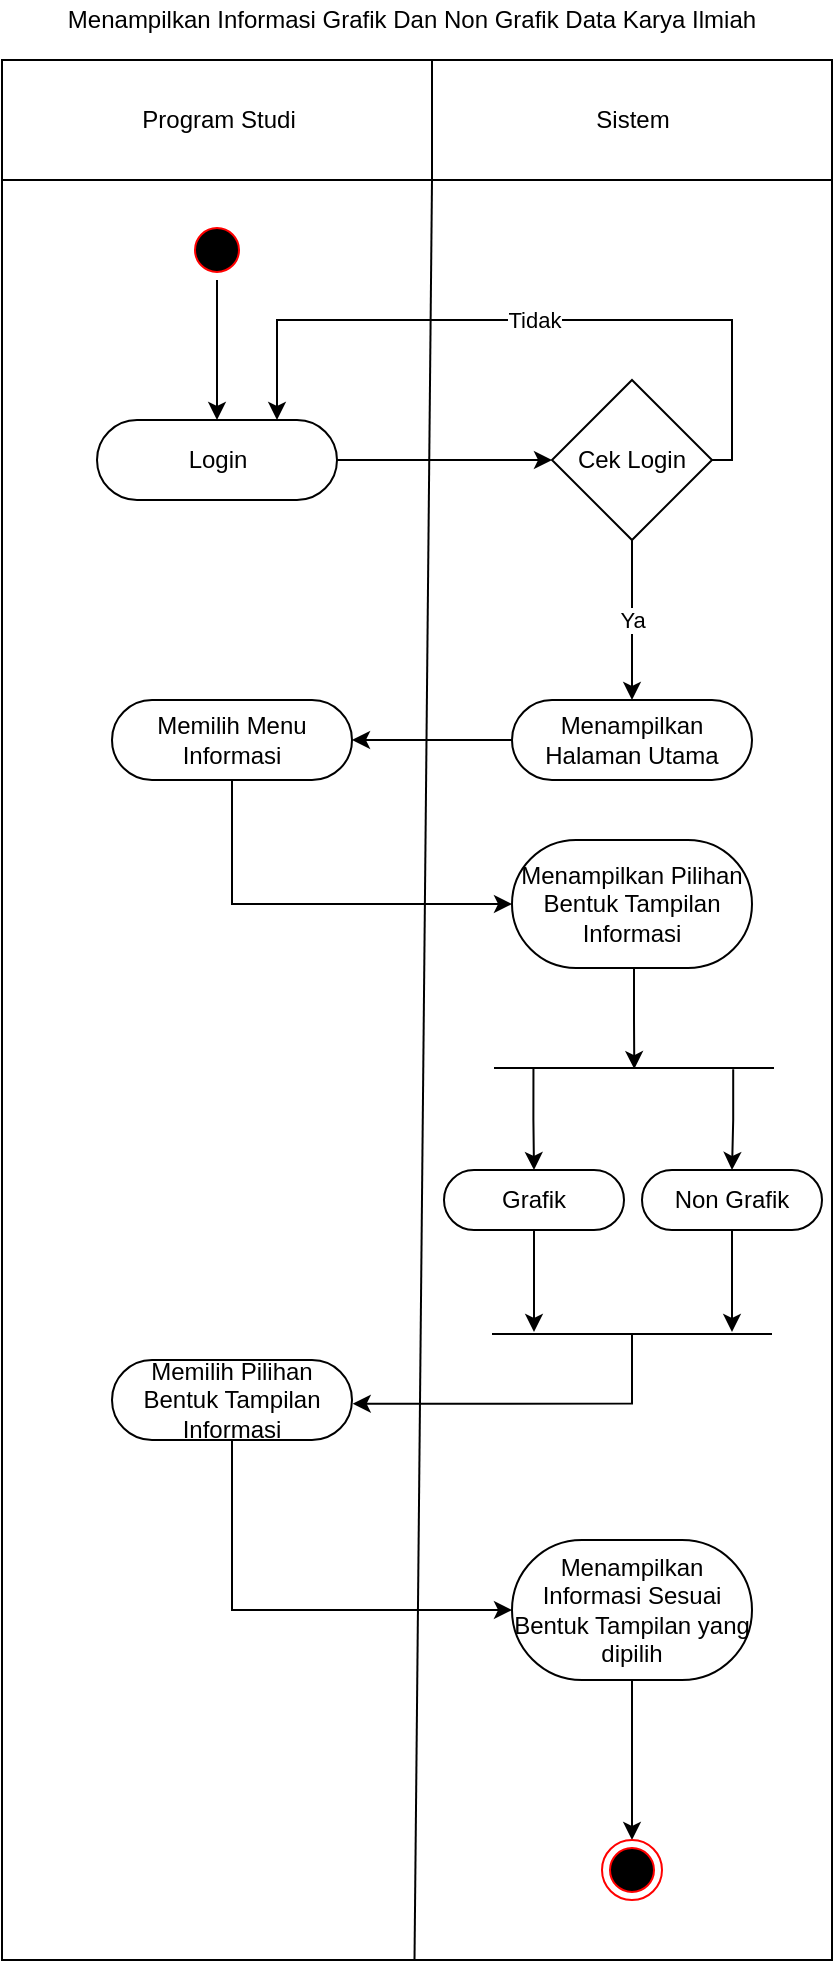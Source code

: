 <mxfile version="12.2.6" type="device" pages="1"><diagram id="1UytXn0bZlIX9q_RdB3l" name="Page-1"><mxGraphModel dx="1408" dy="748" grid="1" gridSize="10" guides="1" tooltips="1" connect="1" arrows="1" fold="1" page="1" pageScale="1" pageWidth="827" pageHeight="1169" math="0" shadow="0"><root><mxCell id="0"/><mxCell id="1" parent="0"/><mxCell id="U5wHkFEpuh83H7jWcjIW-7" value="" style="verticalLabelPosition=bottom;verticalAlign=top;html=1;shape=mxgraph.basic.rect;fillColor2=none;strokeWidth=1;size=20;indent=5;" parent="1" vertex="1"><mxGeometry x="105" y="130" width="415" height="950" as="geometry"/></mxCell><mxCell id="U5wHkFEpuh83H7jWcjIW-5" value="" style="ellipse;html=1;shape=startState;fillColor=#000000;strokeColor=#ff0000;" parent="1" vertex="1"><mxGeometry x="197.5" y="210" width="30" height="30" as="geometry"/></mxCell><mxCell id="U5wHkFEpuh83H7jWcjIW-8" value="Program Studi" style="verticalLabelPosition=middle;verticalAlign=middle;html=1;shape=mxgraph.basic.rect;fillColor2=none;strokeWidth=1;size=20;indent=5;labelPosition=center;align=center;" parent="1" vertex="1"><mxGeometry x="105" y="130" width="215" height="60" as="geometry"/></mxCell><mxCell id="U5wHkFEpuh83H7jWcjIW-9" value="Sistem" style="verticalLabelPosition=middle;verticalAlign=middle;html=1;shape=mxgraph.basic.rect;fillColor2=none;strokeWidth=1;size=20;indent=5;labelPosition=center;align=center;" parent="1" vertex="1"><mxGeometry x="320" y="130" width="200" height="60" as="geometry"/></mxCell><mxCell id="U5wHkFEpuh83H7jWcjIW-10" value="Menampilkan Informasi Grafik Dan Non Grafik Data Karya Ilmiah" style="text;html=1;strokeColor=none;fillColor=none;align=center;verticalAlign=middle;whiteSpace=wrap;rounded=0;" parent="1" vertex="1"><mxGeometry x="110" y="100" width="400" height="20" as="geometry"/></mxCell><mxCell id="U5wHkFEpuh83H7jWcjIW-11" value="" style="endArrow=none;html=1;exitX=0.497;exitY=1;exitDx=0;exitDy=0;exitPerimeter=0;" parent="1" source="U5wHkFEpuh83H7jWcjIW-7" edge="1"><mxGeometry width="50" height="50" relative="1" as="geometry"><mxPoint x="270" y="240" as="sourcePoint"/><mxPoint x="320" y="190" as="targetPoint"/></mxGeometry></mxCell><mxCell id="U5wHkFEpuh83H7jWcjIW-16" value="" style="edgeStyle=orthogonalEdgeStyle;rounded=0;orthogonalLoop=1;jettySize=auto;html=1;entryX=0;entryY=0.5;entryDx=0;entryDy=0;" parent="1" source="U5wHkFEpuh83H7jWcjIW-12" target="U5wHkFEpuh83H7jWcjIW-17" edge="1"><mxGeometry relative="1" as="geometry"><mxPoint x="352.5" y="330.0" as="targetPoint"/></mxGeometry></mxCell><mxCell id="U5wHkFEpuh83H7jWcjIW-12" value="Login" style="rounded=1;whiteSpace=wrap;html=1;arcSize=50;" parent="1" vertex="1"><mxGeometry x="152.5" y="310" width="120" height="40" as="geometry"/></mxCell><mxCell id="U5wHkFEpuh83H7jWcjIW-19" value="Tidak" style="edgeStyle=orthogonalEdgeStyle;rounded=0;orthogonalLoop=1;jettySize=auto;html=1;entryX=0.75;entryY=0;entryDx=0;entryDy=0;exitX=1;exitY=0.5;exitDx=0;exitDy=0;" parent="1" source="U5wHkFEpuh83H7jWcjIW-17" target="U5wHkFEpuh83H7jWcjIW-12" edge="1"><mxGeometry relative="1" as="geometry"><mxPoint x="540" y="330.0" as="targetPoint"/><Array as="points"><mxPoint x="470" y="330"/><mxPoint x="470" y="260"/><mxPoint x="243" y="260"/></Array></mxGeometry></mxCell><mxCell id="U5wHkFEpuh83H7jWcjIW-21" value="Ya" style="edgeStyle=orthogonalEdgeStyle;rounded=0;orthogonalLoop=1;jettySize=auto;html=1;entryX=0.5;entryY=0;entryDx=0;entryDy=0;" parent="1" source="U5wHkFEpuh83H7jWcjIW-17" target="U5wHkFEpuh83H7jWcjIW-22" edge="1"><mxGeometry relative="1" as="geometry"><mxPoint x="420" y="450.0" as="targetPoint"/></mxGeometry></mxCell><mxCell id="U5wHkFEpuh83H7jWcjIW-17" value="Cek Login" style="rhombus;whiteSpace=wrap;html=1;" parent="1" vertex="1"><mxGeometry x="380" y="290" width="80" height="80" as="geometry"/></mxCell><mxCell id="U5wHkFEpuh83H7jWcjIW-24" value="" style="edgeStyle=orthogonalEdgeStyle;rounded=0;orthogonalLoop=1;jettySize=auto;html=1;" parent="1" source="U5wHkFEpuh83H7jWcjIW-22" target="U5wHkFEpuh83H7jWcjIW-23" edge="1"><mxGeometry relative="1" as="geometry"/></mxCell><mxCell id="U5wHkFEpuh83H7jWcjIW-22" value="Menampilkan Halaman Utama" style="rounded=1;whiteSpace=wrap;html=1;arcSize=50;" parent="1" vertex="1"><mxGeometry x="360" y="450" width="120" height="40" as="geometry"/></mxCell><mxCell id="U5wHkFEpuh83H7jWcjIW-26" value="" style="edgeStyle=orthogonalEdgeStyle;rounded=0;orthogonalLoop=1;jettySize=auto;html=1;entryX=0;entryY=0.5;entryDx=0;entryDy=0;" parent="1" source="U5wHkFEpuh83H7jWcjIW-23" target="U5wHkFEpuh83H7jWcjIW-25" edge="1"><mxGeometry relative="1" as="geometry"><Array as="points"><mxPoint x="220" y="552"/></Array></mxGeometry></mxCell><mxCell id="U5wHkFEpuh83H7jWcjIW-23" value="Memilih Menu Informasi" style="rounded=1;whiteSpace=wrap;html=1;arcSize=50;" parent="1" vertex="1"><mxGeometry x="160" y="450" width="120" height="40" as="geometry"/></mxCell><mxCell id="U5wHkFEpuh83H7jWcjIW-28" value="" style="edgeStyle=orthogonalEdgeStyle;rounded=0;orthogonalLoop=1;jettySize=auto;html=1;entryX=0.501;entryY=0.569;entryDx=0;entryDy=0;entryPerimeter=0;" parent="1" target="U5wHkFEpuh83H7jWcjIW-35" edge="1"><mxGeometry relative="1" as="geometry"><mxPoint x="421" y="584" as="sourcePoint"/><mxPoint x="420" y="630" as="targetPoint"/><Array as="points"><mxPoint x="421" y="610"/></Array></mxGeometry></mxCell><mxCell id="U5wHkFEpuh83H7jWcjIW-25" value="Menampilkan Pilihan&lt;br&gt;Bentuk Tampilan Informasi" style="rounded=1;whiteSpace=wrap;html=1;arcSize=50;" parent="1" vertex="1"><mxGeometry x="360" y="520" width="120" height="64" as="geometry"/></mxCell><mxCell id="U5wHkFEpuh83H7jWcjIW-30" value="" style="edgeStyle=orthogonalEdgeStyle;rounded=0;orthogonalLoop=1;jettySize=auto;html=1;entryX=0;entryY=0.5;entryDx=0;entryDy=0;" parent="1" source="U5wHkFEpuh83H7jWcjIW-27" target="U5wHkFEpuh83H7jWcjIW-29" edge="1"><mxGeometry relative="1" as="geometry"><Array as="points"><mxPoint x="220" y="905"/></Array></mxGeometry></mxCell><mxCell id="U5wHkFEpuh83H7jWcjIW-27" value="Memilih Pilihan Bentuk Tampilan Informasi" style="rounded=1;whiteSpace=wrap;html=1;arcSize=50;" parent="1" vertex="1"><mxGeometry x="160" y="780" width="120" height="40" as="geometry"/></mxCell><mxCell id="U5wHkFEpuh83H7jWcjIW-33" value="" style="edgeStyle=orthogonalEdgeStyle;rounded=0;orthogonalLoop=1;jettySize=auto;html=1;" parent="1" source="U5wHkFEpuh83H7jWcjIW-29" target="U5wHkFEpuh83H7jWcjIW-32" edge="1"><mxGeometry relative="1" as="geometry"/></mxCell><mxCell id="U5wHkFEpuh83H7jWcjIW-29" value="Menampilkan Informasi Sesuai Bentuk Tampilan yang dipilih" style="rounded=1;whiteSpace=wrap;html=1;arcSize=50;" parent="1" vertex="1"><mxGeometry x="360" y="870" width="120" height="70" as="geometry"/></mxCell><mxCell id="U5wHkFEpuh83H7jWcjIW-31" value="" style="endArrow=classic;html=1;exitX=0.5;exitY=1;exitDx=0;exitDy=0;entryX=0.5;entryY=0;entryDx=0;entryDy=0;" parent="1" source="U5wHkFEpuh83H7jWcjIW-5" target="U5wHkFEpuh83H7jWcjIW-12" edge="1"><mxGeometry width="50" height="50" relative="1" as="geometry"><mxPoint x="190" y="300" as="sourcePoint"/><mxPoint x="240" y="250" as="targetPoint"/></mxGeometry></mxCell><mxCell id="U5wHkFEpuh83H7jWcjIW-32" value="" style="ellipse;html=1;shape=endState;fillColor=#000000;strokeColor=#ff0000;" parent="1" vertex="1"><mxGeometry x="405" y="1020" width="30" height="30" as="geometry"/></mxCell><mxCell id="U5wHkFEpuh83H7jWcjIW-35" value="" style="line;strokeWidth=1;fillColor=none;align=left;verticalAlign=middle;spacingTop=-1;spacingLeft=3;spacingRight=3;rotatable=0;labelPosition=right;points=[];portConstraint=eastwest;" parent="1" vertex="1"><mxGeometry x="351" y="630" width="140" height="8" as="geometry"/></mxCell><mxCell id="U5wHkFEpuh83H7jWcjIW-36" value="" style="edgeStyle=orthogonalEdgeStyle;rounded=0;orthogonalLoop=1;jettySize=auto;html=1;entryX=0.5;entryY=0;entryDx=0;entryDy=0;" parent="1" target="U5wHkFEpuh83H7jWcjIW-38" edge="1"><mxGeometry relative="1" as="geometry"><mxPoint x="370.724" y="633.707" as="sourcePoint"/><mxPoint x="370.034" y="684.052" as="targetPoint"/><Array as="points"><mxPoint x="370" y="660"/></Array></mxGeometry></mxCell><mxCell id="U5wHkFEpuh83H7jWcjIW-37" value="" style="edgeStyle=orthogonalEdgeStyle;rounded=0;orthogonalLoop=1;jettySize=auto;html=1;entryX=0.5;entryY=0;entryDx=0;entryDy=0;" parent="1" target="U5wHkFEpuh83H7jWcjIW-39" edge="1"><mxGeometry relative="1" as="geometry"><mxPoint x="470.6" y="634.6" as="sourcePoint"/><mxPoint x="470.2" y="685" as="targetPoint"/><Array as="points"><mxPoint x="471" y="660"/></Array></mxGeometry></mxCell><mxCell id="U5wHkFEpuh83H7jWcjIW-38" value="Grafik" style="rounded=1;whiteSpace=wrap;html=1;arcSize=50;" parent="1" vertex="1"><mxGeometry x="326" y="685" width="90" height="30" as="geometry"/></mxCell><mxCell id="U5wHkFEpuh83H7jWcjIW-39" value="Non Grafik" style="rounded=1;whiteSpace=wrap;html=1;arcSize=50;" parent="1" vertex="1"><mxGeometry x="425" y="685" width="90" height="30" as="geometry"/></mxCell><mxCell id="U5wHkFEpuh83H7jWcjIW-42" value="" style="line;strokeWidth=1;fillColor=none;align=left;verticalAlign=middle;spacingTop=-1;spacingLeft=3;spacingRight=3;rotatable=0;labelPosition=right;points=[];portConstraint=eastwest;" parent="1" vertex="1"><mxGeometry x="350" y="763" width="140" height="8" as="geometry"/></mxCell><mxCell id="U5wHkFEpuh83H7jWcjIW-45" value="" style="edgeStyle=orthogonalEdgeStyle;rounded=0;orthogonalLoop=1;jettySize=auto;html=1;exitX=0.5;exitY=1;exitDx=0;exitDy=0;" parent="1" source="U5wHkFEpuh83H7jWcjIW-38" edge="1"><mxGeometry relative="1" as="geometry"><mxPoint x="371" y="715" as="sourcePoint"/><mxPoint x="371" y="766" as="targetPoint"/><Array as="points"/></mxGeometry></mxCell><mxCell id="U5wHkFEpuh83H7jWcjIW-46" value="" style="edgeStyle=orthogonalEdgeStyle;rounded=0;orthogonalLoop=1;jettySize=auto;html=1;exitX=0.5;exitY=1;exitDx=0;exitDy=0;" parent="1" source="U5wHkFEpuh83H7jWcjIW-39" edge="1"><mxGeometry relative="1" as="geometry"><mxPoint x="470" y="716" as="sourcePoint"/><mxPoint x="470" y="766" as="targetPoint"/><Array as="points"/></mxGeometry></mxCell><mxCell id="U5wHkFEpuh83H7jWcjIW-47" value="" style="edgeStyle=orthogonalEdgeStyle;rounded=0;orthogonalLoop=1;jettySize=auto;html=1;entryX=1.003;entryY=0.546;entryDx=0;entryDy=0;entryPerimeter=0;" parent="1" target="U5wHkFEpuh83H7jWcjIW-27" edge="1"><mxGeometry relative="1" as="geometry"><mxPoint x="420" y="767" as="sourcePoint"/><mxPoint x="419.5" y="817.4" as="targetPoint"/><Array as="points"><mxPoint x="420" y="767"/><mxPoint x="420" y="802"/></Array></mxGeometry></mxCell></root></mxGraphModel></diagram></mxfile>
